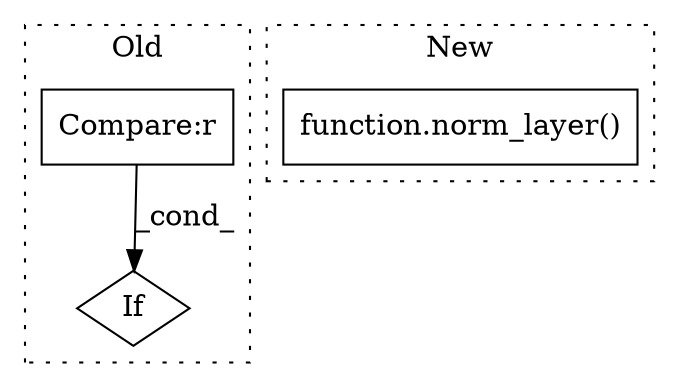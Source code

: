 digraph G {
subgraph cluster0 {
1 [label="If" a="96" s="664" l="0" shape="diamond"];
3 [label="Compare:r" a="40" s="664" l="28" shape="box"];
label = "Old";
style="dotted";
}
subgraph cluster1 {
2 [label="function.norm_layer()" a="75" s="1193" l="45" shape="box"];
label = "New";
style="dotted";
}
3 -> 1 [label="_cond_"];
}